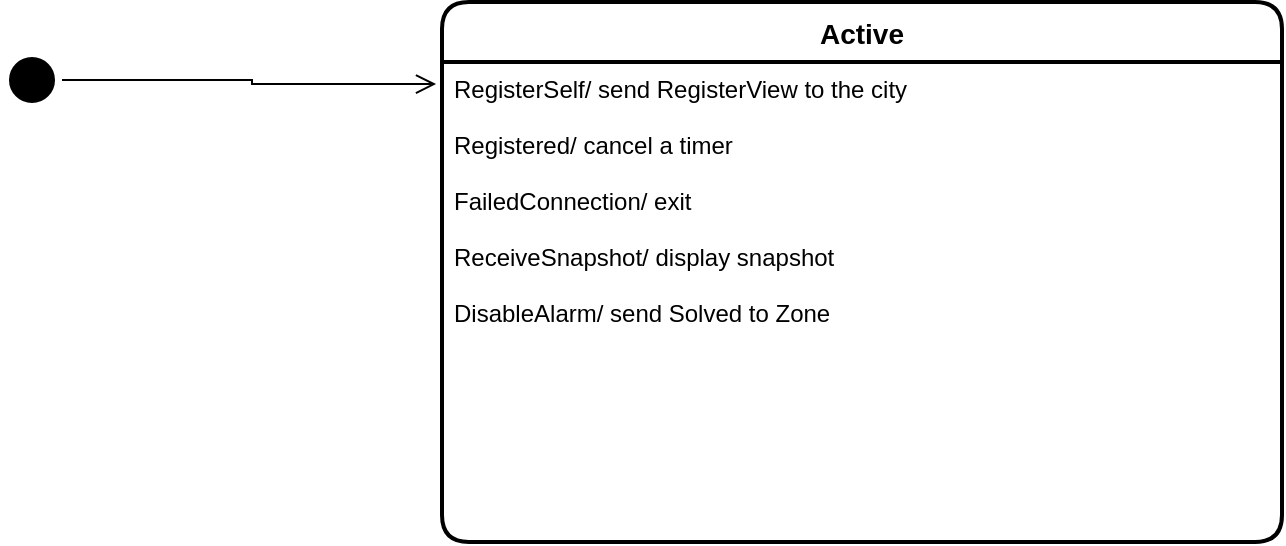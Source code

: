 <mxfile version="20.2.3" type="device"><diagram id="uHUt6Z9MT25F9fRx2fs-" name="Page-1"><mxGraphModel dx="1038" dy="649" grid="1" gridSize="10" guides="1" tooltips="1" connect="1" arrows="1" fold="1" page="1" pageScale="1" pageWidth="850" pageHeight="1100" math="0" shadow="0"><root><mxCell id="0"/><mxCell id="1" parent="0"/><mxCell id="fXXeHyMfSSSQZnNen0r5-1" value="Active" style="swimlane;childLayout=stackLayout;horizontal=1;startSize=30;horizontalStack=0;rounded=1;fontSize=14;fontStyle=1;strokeWidth=2;resizeParent=0;resizeLast=1;shadow=0;dashed=0;align=center;" parent="1" vertex="1"><mxGeometry x="340" y="380" width="420" height="270" as="geometry"/></mxCell><mxCell id="fXXeHyMfSSSQZnNen0r5-2" value="RegisterSelf/ send RegisterView to the city&#10;&#10;Registered/ cancel a timer &#10;&#10;FailedConnection/ exit&#10;&#10;ReceiveSnapshot/ display snapshot&#10;&#10;DisableAlarm/ send Solved to Zone&#10;                       &#10;&#10;&#10;" style="align=left;strokeColor=none;fillColor=none;spacingLeft=4;fontSize=12;verticalAlign=top;resizable=0;rotatable=0;part=1;" parent="fXXeHyMfSSSQZnNen0r5-1" vertex="1"><mxGeometry y="30" width="420" height="240" as="geometry"/></mxCell><mxCell id="fXXeHyMfSSSQZnNen0r5-4" value="" style="ellipse;html=1;shape=startState;fillColor=#000000;strokeColor=#000000;" parent="1" vertex="1"><mxGeometry x="120" y="404" width="30" height="30" as="geometry"/></mxCell><mxCell id="fXXeHyMfSSSQZnNen0r5-5" value="" style="edgeStyle=orthogonalEdgeStyle;html=1;verticalAlign=bottom;endArrow=open;endSize=8;strokeColor=#000000;rounded=0;entryX=-0.007;entryY=0.046;entryDx=0;entryDy=0;entryPerimeter=0;" parent="1" source="fXXeHyMfSSSQZnNen0r5-4" target="fXXeHyMfSSSQZnNen0r5-2" edge="1"><mxGeometry relative="1" as="geometry"><mxPoint x="290" y="415" as="targetPoint"/></mxGeometry></mxCell></root></mxGraphModel></diagram></mxfile>